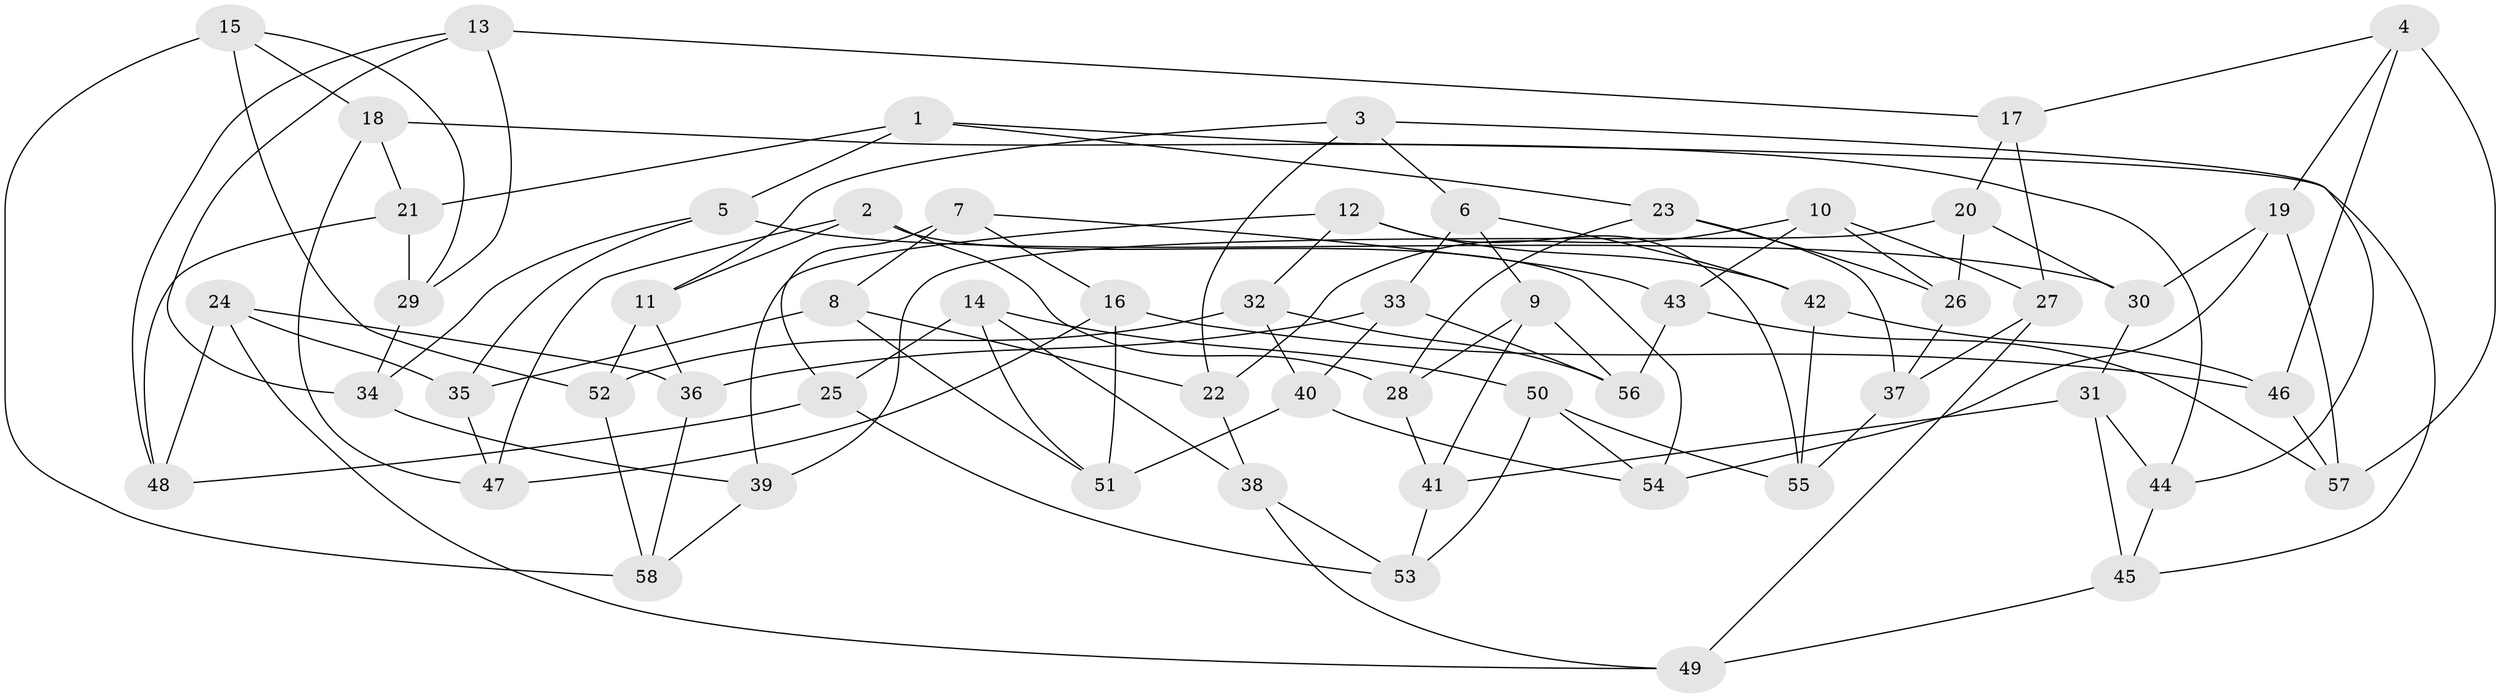 // Generated by graph-tools (version 1.1) at 2025/02/03/09/25 03:02:59]
// undirected, 58 vertices, 116 edges
graph export_dot {
graph [start="1"]
  node [color=gray90,style=filled];
  1;
  2;
  3;
  4;
  5;
  6;
  7;
  8;
  9;
  10;
  11;
  12;
  13;
  14;
  15;
  16;
  17;
  18;
  19;
  20;
  21;
  22;
  23;
  24;
  25;
  26;
  27;
  28;
  29;
  30;
  31;
  32;
  33;
  34;
  35;
  36;
  37;
  38;
  39;
  40;
  41;
  42;
  43;
  44;
  45;
  46;
  47;
  48;
  49;
  50;
  51;
  52;
  53;
  54;
  55;
  56;
  57;
  58;
  1 -- 5;
  1 -- 23;
  1 -- 21;
  1 -- 45;
  2 -- 11;
  2 -- 47;
  2 -- 54;
  2 -- 28;
  3 -- 22;
  3 -- 6;
  3 -- 11;
  3 -- 44;
  4 -- 57;
  4 -- 46;
  4 -- 17;
  4 -- 19;
  5 -- 34;
  5 -- 35;
  5 -- 30;
  6 -- 9;
  6 -- 42;
  6 -- 33;
  7 -- 16;
  7 -- 43;
  7 -- 8;
  7 -- 25;
  8 -- 35;
  8 -- 51;
  8 -- 22;
  9 -- 41;
  9 -- 28;
  9 -- 56;
  10 -- 26;
  10 -- 27;
  10 -- 43;
  10 -- 22;
  11 -- 52;
  11 -- 36;
  12 -- 42;
  12 -- 55;
  12 -- 32;
  12 -- 39;
  13 -- 29;
  13 -- 48;
  13 -- 17;
  13 -- 34;
  14 -- 50;
  14 -- 25;
  14 -- 51;
  14 -- 38;
  15 -- 58;
  15 -- 29;
  15 -- 52;
  15 -- 18;
  16 -- 51;
  16 -- 47;
  16 -- 46;
  17 -- 27;
  17 -- 20;
  18 -- 47;
  18 -- 44;
  18 -- 21;
  19 -- 57;
  19 -- 30;
  19 -- 54;
  20 -- 39;
  20 -- 30;
  20 -- 26;
  21 -- 48;
  21 -- 29;
  22 -- 38;
  23 -- 37;
  23 -- 28;
  23 -- 26;
  24 -- 48;
  24 -- 49;
  24 -- 36;
  24 -- 35;
  25 -- 48;
  25 -- 53;
  26 -- 37;
  27 -- 49;
  27 -- 37;
  28 -- 41;
  29 -- 34;
  30 -- 31;
  31 -- 41;
  31 -- 44;
  31 -- 45;
  32 -- 40;
  32 -- 52;
  32 -- 56;
  33 -- 56;
  33 -- 36;
  33 -- 40;
  34 -- 39;
  35 -- 47;
  36 -- 58;
  37 -- 55;
  38 -- 49;
  38 -- 53;
  39 -- 58;
  40 -- 54;
  40 -- 51;
  41 -- 53;
  42 -- 46;
  42 -- 55;
  43 -- 56;
  43 -- 57;
  44 -- 45;
  45 -- 49;
  46 -- 57;
  50 -- 53;
  50 -- 55;
  50 -- 54;
  52 -- 58;
}
